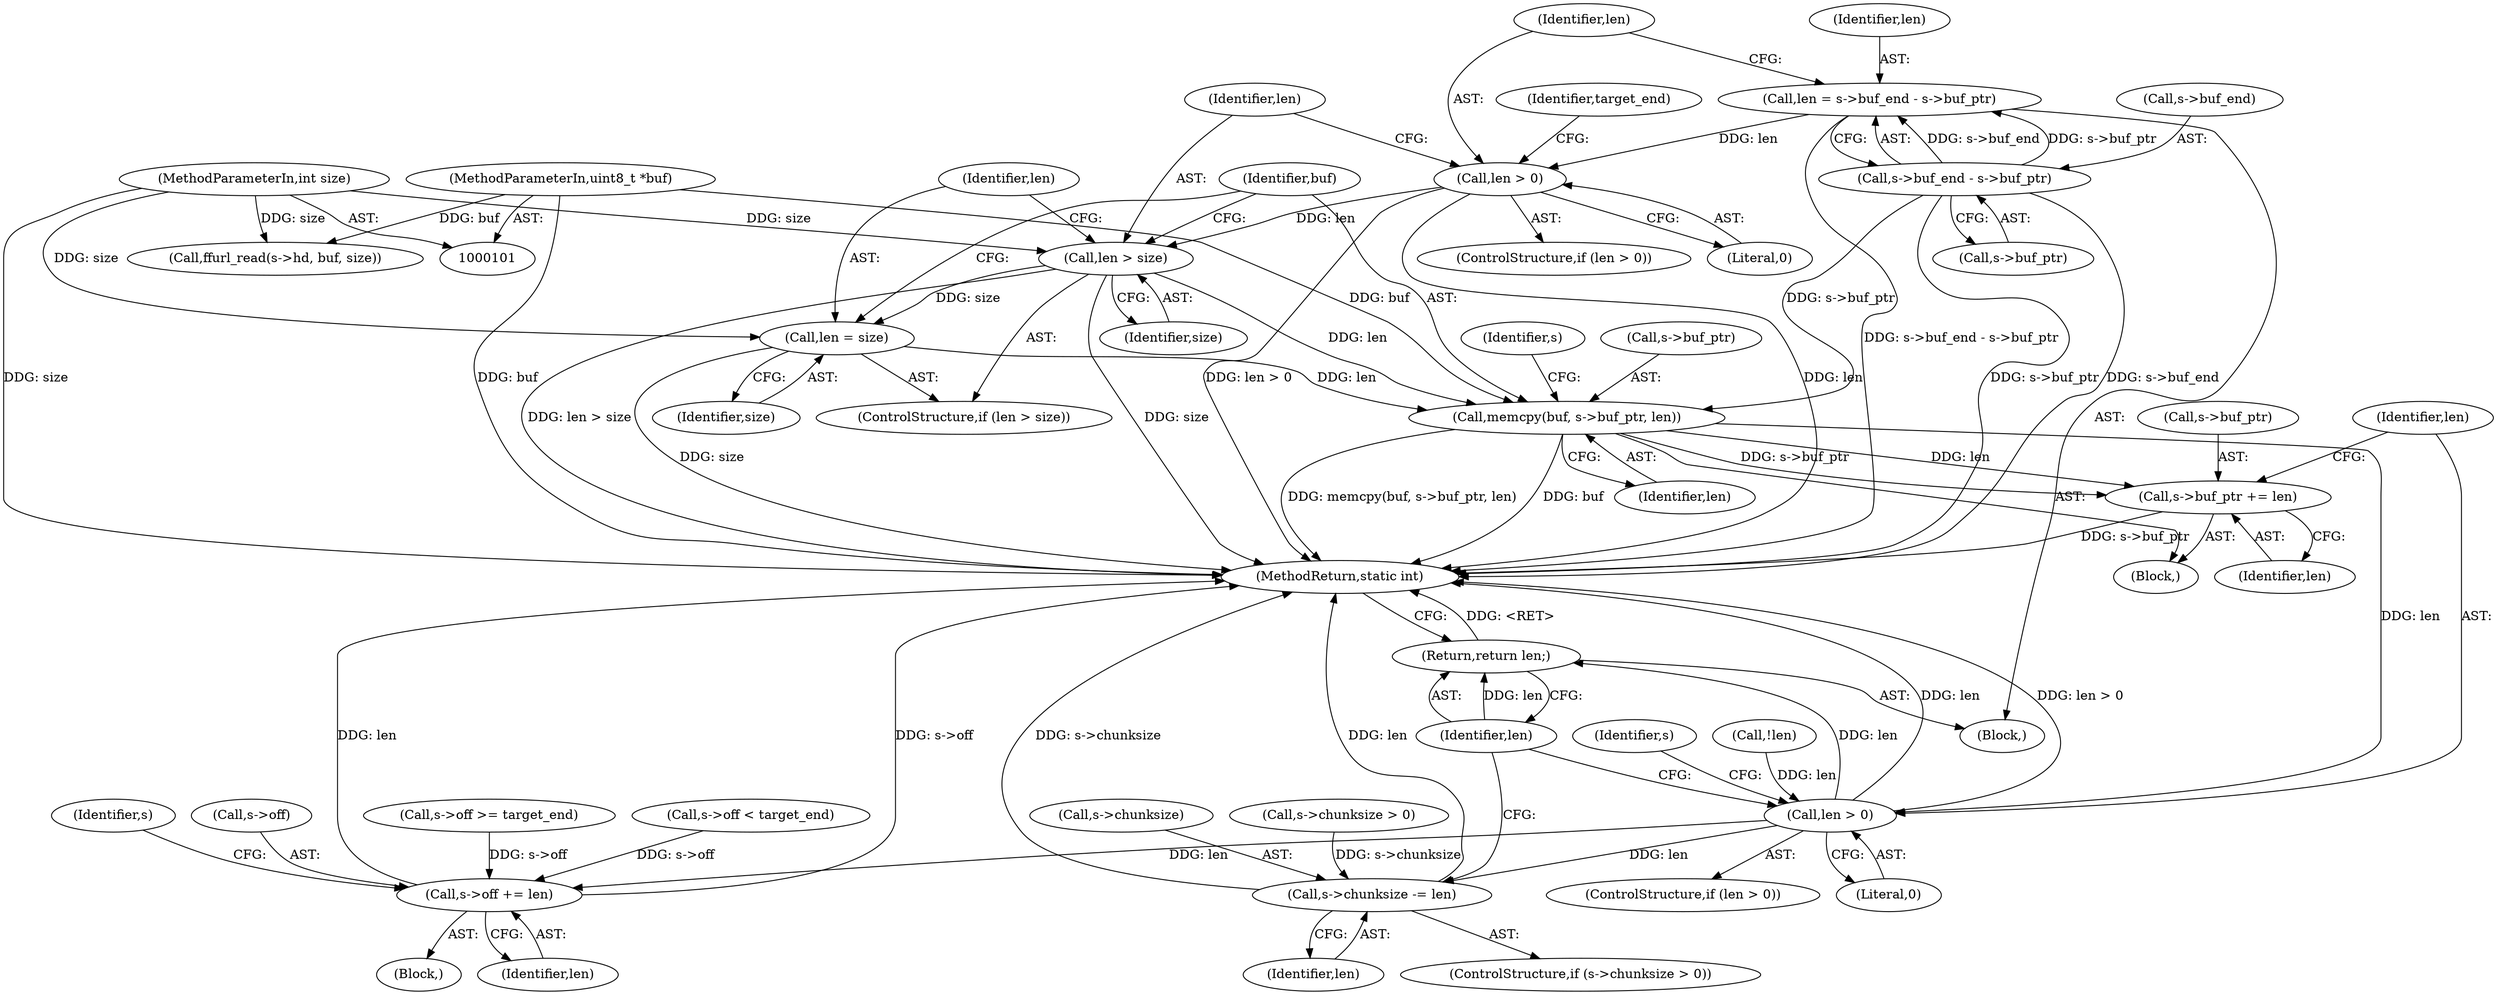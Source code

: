 digraph "0_FFmpeg_2a05c8f813de6f2278827734bf8102291e7484aa@API" {
"1000134" [label="(Call,memcpy(buf, s->buf_ptr, len))"];
"1000103" [label="(MethodParameterIn,uint8_t *buf)"];
"1000115" [label="(Call,s->buf_end - s->buf_ptr)"];
"1000131" [label="(Call,len = size)"];
"1000128" [label="(Call,len > size)"];
"1000123" [label="(Call,len > 0)"];
"1000113" [label="(Call,len = s->buf_end - s->buf_ptr)"];
"1000104" [label="(MethodParameterIn,int size)"];
"1000140" [label="(Call,s->buf_ptr += len)"];
"1000220" [label="(Call,len > 0)"];
"1000224" [label="(Call,s->off += len)"];
"1000235" [label="(Call,s->chunksize -= len)"];
"1000240" [label="(Return,return len;)"];
"1000116" [label="(Call,s->buf_end)"];
"1000226" [label="(Identifier,s)"];
"1000130" [label="(Identifier,size)"];
"1000189" [label="(Call,!len)"];
"1000142" [label="(Identifier,s)"];
"1000125" [label="(Literal,0)"];
"1000220" [label="(Call,len > 0)"];
"1000219" [label="(ControlStructure,if (len > 0))"];
"1000235" [label="(Call,s->chunksize -= len)"];
"1000221" [label="(Identifier,len)"];
"1000223" [label="(Block,)"];
"1000242" [label="(MethodReturn,static int)"];
"1000114" [label="(Identifier,len)"];
"1000232" [label="(Identifier,s)"];
"1000136" [label="(Call,s->buf_ptr)"];
"1000115" [label="(Call,s->buf_end - s->buf_ptr)"];
"1000144" [label="(Identifier,len)"];
"1000225" [label="(Call,s->off)"];
"1000127" [label="(ControlStructure,if (len > size))"];
"1000119" [label="(Call,s->buf_ptr)"];
"1000240" [label="(Return,return len;)"];
"1000124" [label="(Identifier,len)"];
"1000133" [label="(Identifier,size)"];
"1000113" [label="(Call,len = s->buf_end - s->buf_ptr)"];
"1000141" [label="(Call,s->buf_ptr)"];
"1000236" [label="(Call,s->chunksize)"];
"1000135" [label="(Identifier,buf)"];
"1000230" [label="(Call,s->chunksize > 0)"];
"1000129" [label="(Identifier,len)"];
"1000123" [label="(Call,len > 0)"];
"1000131" [label="(Call,len = size)"];
"1000241" [label="(Identifier,len)"];
"1000128" [label="(Call,len > size)"];
"1000149" [label="(Identifier,target_end)"];
"1000224" [label="(Call,s->off += len)"];
"1000222" [label="(Literal,0)"];
"1000172" [label="(Call,s->off >= target_end)"];
"1000239" [label="(Identifier,len)"];
"1000228" [label="(Identifier,len)"];
"1000181" [label="(Call,ffurl_read(s->hd, buf, size))"];
"1000134" [label="(Call,memcpy(buf, s->buf_ptr, len))"];
"1000139" [label="(Identifier,len)"];
"1000122" [label="(ControlStructure,if (len > 0))"];
"1000103" [label="(MethodParameterIn,uint8_t *buf)"];
"1000202" [label="(Call,s->off < target_end)"];
"1000126" [label="(Block,)"];
"1000104" [label="(MethodParameterIn,int size)"];
"1000132" [label="(Identifier,len)"];
"1000229" [label="(ControlStructure,if (s->chunksize > 0))"];
"1000105" [label="(Block,)"];
"1000140" [label="(Call,s->buf_ptr += len)"];
"1000134" -> "1000126"  [label="AST: "];
"1000134" -> "1000139"  [label="CFG: "];
"1000135" -> "1000134"  [label="AST: "];
"1000136" -> "1000134"  [label="AST: "];
"1000139" -> "1000134"  [label="AST: "];
"1000142" -> "1000134"  [label="CFG: "];
"1000134" -> "1000242"  [label="DDG: memcpy(buf, s->buf_ptr, len)"];
"1000134" -> "1000242"  [label="DDG: buf"];
"1000103" -> "1000134"  [label="DDG: buf"];
"1000115" -> "1000134"  [label="DDG: s->buf_ptr"];
"1000131" -> "1000134"  [label="DDG: len"];
"1000128" -> "1000134"  [label="DDG: len"];
"1000134" -> "1000140"  [label="DDG: len"];
"1000134" -> "1000140"  [label="DDG: s->buf_ptr"];
"1000134" -> "1000220"  [label="DDG: len"];
"1000103" -> "1000101"  [label="AST: "];
"1000103" -> "1000242"  [label="DDG: buf"];
"1000103" -> "1000181"  [label="DDG: buf"];
"1000115" -> "1000113"  [label="AST: "];
"1000115" -> "1000119"  [label="CFG: "];
"1000116" -> "1000115"  [label="AST: "];
"1000119" -> "1000115"  [label="AST: "];
"1000113" -> "1000115"  [label="CFG: "];
"1000115" -> "1000242"  [label="DDG: s->buf_ptr"];
"1000115" -> "1000242"  [label="DDG: s->buf_end"];
"1000115" -> "1000113"  [label="DDG: s->buf_end"];
"1000115" -> "1000113"  [label="DDG: s->buf_ptr"];
"1000131" -> "1000127"  [label="AST: "];
"1000131" -> "1000133"  [label="CFG: "];
"1000132" -> "1000131"  [label="AST: "];
"1000133" -> "1000131"  [label="AST: "];
"1000135" -> "1000131"  [label="CFG: "];
"1000131" -> "1000242"  [label="DDG: size"];
"1000128" -> "1000131"  [label="DDG: size"];
"1000104" -> "1000131"  [label="DDG: size"];
"1000128" -> "1000127"  [label="AST: "];
"1000128" -> "1000130"  [label="CFG: "];
"1000129" -> "1000128"  [label="AST: "];
"1000130" -> "1000128"  [label="AST: "];
"1000132" -> "1000128"  [label="CFG: "];
"1000135" -> "1000128"  [label="CFG: "];
"1000128" -> "1000242"  [label="DDG: len > size"];
"1000128" -> "1000242"  [label="DDG: size"];
"1000123" -> "1000128"  [label="DDG: len"];
"1000104" -> "1000128"  [label="DDG: size"];
"1000123" -> "1000122"  [label="AST: "];
"1000123" -> "1000125"  [label="CFG: "];
"1000124" -> "1000123"  [label="AST: "];
"1000125" -> "1000123"  [label="AST: "];
"1000129" -> "1000123"  [label="CFG: "];
"1000149" -> "1000123"  [label="CFG: "];
"1000123" -> "1000242"  [label="DDG: len > 0"];
"1000123" -> "1000242"  [label="DDG: len"];
"1000113" -> "1000123"  [label="DDG: len"];
"1000113" -> "1000105"  [label="AST: "];
"1000114" -> "1000113"  [label="AST: "];
"1000124" -> "1000113"  [label="CFG: "];
"1000113" -> "1000242"  [label="DDG: s->buf_end - s->buf_ptr"];
"1000104" -> "1000101"  [label="AST: "];
"1000104" -> "1000242"  [label="DDG: size"];
"1000104" -> "1000181"  [label="DDG: size"];
"1000140" -> "1000126"  [label="AST: "];
"1000140" -> "1000144"  [label="CFG: "];
"1000141" -> "1000140"  [label="AST: "];
"1000144" -> "1000140"  [label="AST: "];
"1000221" -> "1000140"  [label="CFG: "];
"1000140" -> "1000242"  [label="DDG: s->buf_ptr"];
"1000220" -> "1000219"  [label="AST: "];
"1000220" -> "1000222"  [label="CFG: "];
"1000221" -> "1000220"  [label="AST: "];
"1000222" -> "1000220"  [label="AST: "];
"1000226" -> "1000220"  [label="CFG: "];
"1000241" -> "1000220"  [label="CFG: "];
"1000220" -> "1000242"  [label="DDG: len"];
"1000220" -> "1000242"  [label="DDG: len > 0"];
"1000189" -> "1000220"  [label="DDG: len"];
"1000220" -> "1000224"  [label="DDG: len"];
"1000220" -> "1000235"  [label="DDG: len"];
"1000220" -> "1000240"  [label="DDG: len"];
"1000224" -> "1000223"  [label="AST: "];
"1000224" -> "1000228"  [label="CFG: "];
"1000225" -> "1000224"  [label="AST: "];
"1000228" -> "1000224"  [label="AST: "];
"1000232" -> "1000224"  [label="CFG: "];
"1000224" -> "1000242"  [label="DDG: s->off"];
"1000224" -> "1000242"  [label="DDG: len"];
"1000202" -> "1000224"  [label="DDG: s->off"];
"1000172" -> "1000224"  [label="DDG: s->off"];
"1000235" -> "1000229"  [label="AST: "];
"1000235" -> "1000239"  [label="CFG: "];
"1000236" -> "1000235"  [label="AST: "];
"1000239" -> "1000235"  [label="AST: "];
"1000241" -> "1000235"  [label="CFG: "];
"1000235" -> "1000242"  [label="DDG: s->chunksize"];
"1000235" -> "1000242"  [label="DDG: len"];
"1000230" -> "1000235"  [label="DDG: s->chunksize"];
"1000240" -> "1000105"  [label="AST: "];
"1000240" -> "1000241"  [label="CFG: "];
"1000241" -> "1000240"  [label="AST: "];
"1000242" -> "1000240"  [label="CFG: "];
"1000240" -> "1000242"  [label="DDG: <RET>"];
"1000241" -> "1000240"  [label="DDG: len"];
}
